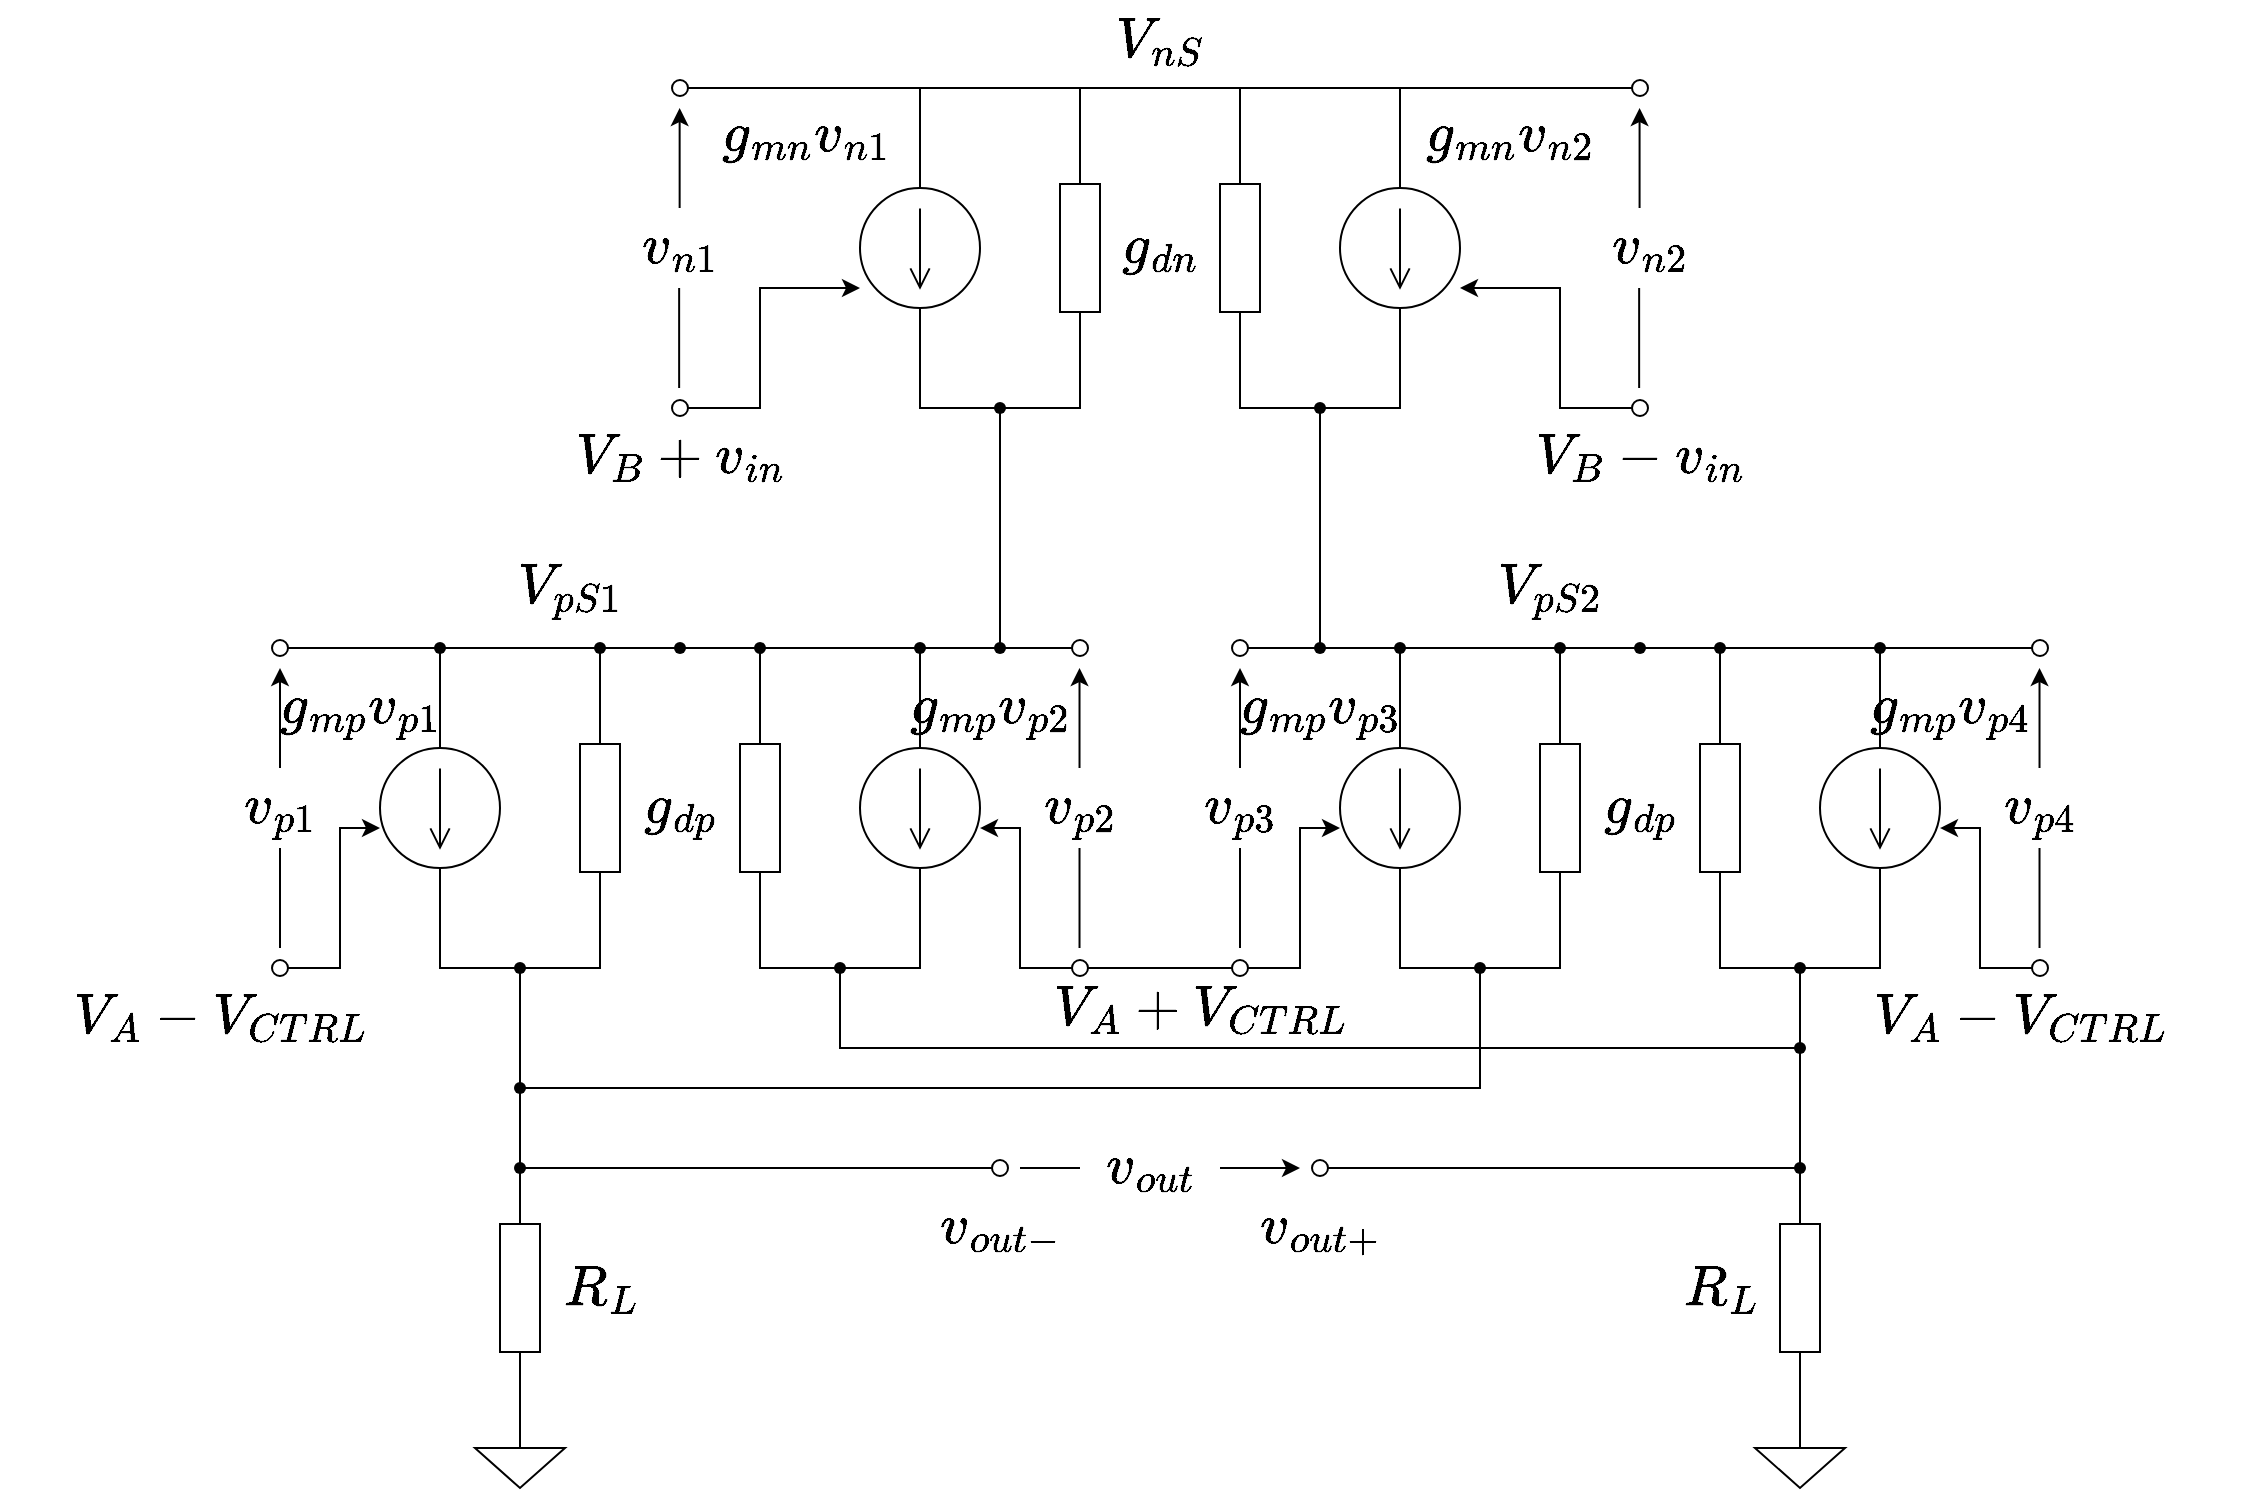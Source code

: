 <mxfile version="20.7.4" type="device"><diagram id="3Z-C-78g_D2M4Hc5ZRfr" name="ページ1"><mxGraphModel dx="955" dy="565" grid="1" gridSize="10" guides="1" tooltips="1" connect="1" arrows="1" fold="1" page="1" pageScale="1" pageWidth="827" pageHeight="1169" math="1" shadow="0"><root><mxCell id="0"/><mxCell id="1" parent="0"/><mxCell id="Hx_Fb0d7paaMFf6icbwY-118" value="&lt;font style=&quot;font-size: 24px;&quot;&gt;`g_{m n}v_{n2}`&lt;/font&gt;" style="text;html=1;align=center;verticalAlign=middle;resizable=0;points=[];autosize=1;strokeColor=none;fillColor=none;fontSize=11;fontFamily=Helvetica;fontColor=default;" parent="1" vertex="1"><mxGeometry x="1000" y="84" width="190" height="40" as="geometry"/></mxCell><mxCell id="Hx_Fb0d7paaMFf6icbwY-153" value="&lt;font style=&quot;font-size: 24px;&quot;&gt;`g_{m n}v_{n1}`&lt;/font&gt;" style="text;html=1;align=center;verticalAlign=middle;resizable=0;points=[];autosize=1;strokeColor=none;fillColor=none;fontSize=11;fontFamily=Helvetica;fontColor=default;" parent="1" vertex="1"><mxGeometry x="648" y="84" width="190" height="40" as="geometry"/></mxCell><mxCell id="5XcIdOqlf6TmVMvbWogk-29" style="edgeStyle=orthogonalEdgeStyle;shape=connector;rounded=0;orthogonalLoop=1;jettySize=auto;html=1;exitX=1;exitY=0.5;exitDx=0;exitDy=0;exitPerimeter=0;labelBackgroundColor=default;strokeColor=default;fontFamily=Helvetica;fontSize=11;fontColor=default;endArrow=none;endFill=0;" edge="1" parent="1" source="Hx_Fb0d7paaMFf6icbwY-1"><mxGeometry relative="1" as="geometry"><mxPoint x="880" y="80" as="targetPoint"/></mxGeometry></mxCell><mxCell id="Hx_Fb0d7paaMFf6icbwY-1" value="" style="pointerEvents=1;verticalLabelPosition=bottom;shadow=0;dashed=0;align=center;html=1;verticalAlign=top;shape=mxgraph.electrical.resistors.resistor_1;direction=south;flipV=1;" parent="1" vertex="1"><mxGeometry x="870" y="110" width="20" height="100" as="geometry"/></mxCell><mxCell id="5XcIdOqlf6TmVMvbWogk-35" style="edgeStyle=orthogonalEdgeStyle;shape=connector;rounded=0;orthogonalLoop=1;jettySize=auto;html=1;exitX=0.5;exitY=0;exitDx=0;exitDy=0;exitPerimeter=0;labelBackgroundColor=default;strokeColor=default;fontFamily=Helvetica;fontSize=11;fontColor=default;endArrow=none;endFill=0;" edge="1" parent="1" source="Hx_Fb0d7paaMFf6icbwY-2"><mxGeometry relative="1" as="geometry"><mxPoint x="800" y="80" as="targetPoint"/></mxGeometry></mxCell><mxCell id="5XcIdOqlf6TmVMvbWogk-36" style="edgeStyle=orthogonalEdgeStyle;shape=connector;rounded=0;orthogonalLoop=1;jettySize=auto;html=1;exitX=0.5;exitY=1;exitDx=0;exitDy=0;exitPerimeter=0;entryX=0;entryY=0.5;entryDx=0;entryDy=0;entryPerimeter=0;labelBackgroundColor=default;strokeColor=default;fontFamily=Helvetica;fontSize=11;fontColor=default;endArrow=none;endFill=0;" edge="1" parent="1" source="Hx_Fb0d7paaMFf6icbwY-2" target="Hx_Fb0d7paaMFf6icbwY-1"><mxGeometry relative="1" as="geometry"><Array as="points"><mxPoint x="800" y="240"/><mxPoint x="880" y="240"/></Array></mxGeometry></mxCell><mxCell id="Hx_Fb0d7paaMFf6icbwY-2" value="" style="pointerEvents=1;verticalLabelPosition=bottom;shadow=0;dashed=0;align=center;html=1;verticalAlign=top;shape=mxgraph.electrical.signal_sources.source;aspect=fixed;points=[[0.5,0,0],[1,0.5,0],[0.5,1,0],[0,0.5,0]];elSignalType=dc2;flipV=0;" parent="1" vertex="1"><mxGeometry x="770" y="130" width="60" height="60" as="geometry"/></mxCell><mxCell id="5XcIdOqlf6TmVMvbWogk-28" style="edgeStyle=orthogonalEdgeStyle;shape=connector;rounded=0;orthogonalLoop=1;jettySize=auto;html=1;exitX=1;exitY=0.5;exitDx=0;exitDy=0;entryX=0;entryY=0.5;entryDx=0;entryDy=0;labelBackgroundColor=default;strokeColor=default;fontFamily=Helvetica;fontSize=11;fontColor=default;endArrow=none;endFill=0;" edge="1" parent="1" source="Hx_Fb0d7paaMFf6icbwY-4" target="Hx_Fb0d7paaMFf6icbwY-8"><mxGeometry relative="1" as="geometry"/></mxCell><mxCell id="Hx_Fb0d7paaMFf6icbwY-4" value="" style="verticalLabelPosition=bottom;shadow=0;dashed=0;align=center;html=1;verticalAlign=top;strokeWidth=1;shape=ellipse;perimeter=ellipsePerimeter;aspect=fixed;" parent="1" vertex="1"><mxGeometry x="676" y="76" width="8" height="8" as="geometry"/></mxCell><mxCell id="5XcIdOqlf6TmVMvbWogk-30" style="edgeStyle=orthogonalEdgeStyle;shape=connector;rounded=0;orthogonalLoop=1;jettySize=auto;html=1;exitX=1;exitY=0.5;exitDx=0;exitDy=0;exitPerimeter=0;labelBackgroundColor=default;strokeColor=default;fontFamily=Helvetica;fontSize=11;fontColor=default;endArrow=none;endFill=0;" edge="1" parent="1" source="Hx_Fb0d7paaMFf6icbwY-5"><mxGeometry relative="1" as="geometry"><mxPoint x="960" y="80" as="targetPoint"/></mxGeometry></mxCell><mxCell id="Hx_Fb0d7paaMFf6icbwY-5" value="" style="pointerEvents=1;verticalLabelPosition=bottom;shadow=0;dashed=0;align=center;html=1;verticalAlign=top;shape=mxgraph.electrical.resistors.resistor_1;direction=south;flipH=1;flipV=1;" parent="1" vertex="1"><mxGeometry x="950" y="110" width="20" height="100" as="geometry"/></mxCell><mxCell id="5XcIdOqlf6TmVMvbWogk-37" style="edgeStyle=orthogonalEdgeStyle;shape=connector;rounded=0;orthogonalLoop=1;jettySize=auto;html=1;exitX=0.5;exitY=1;exitDx=0;exitDy=0;exitPerimeter=0;entryX=0;entryY=0.5;entryDx=0;entryDy=0;entryPerimeter=0;labelBackgroundColor=default;strokeColor=default;fontFamily=Helvetica;fontSize=11;fontColor=default;endArrow=none;endFill=0;" edge="1" parent="1" source="Hx_Fb0d7paaMFf6icbwY-6" target="Hx_Fb0d7paaMFf6icbwY-5"><mxGeometry y="10" relative="1" as="geometry"><Array as="points"><mxPoint x="1040" y="240"/><mxPoint x="960" y="240"/></Array><mxPoint as="offset"/></mxGeometry></mxCell><mxCell id="5XcIdOqlf6TmVMvbWogk-38" style="edgeStyle=orthogonalEdgeStyle;shape=connector;rounded=0;orthogonalLoop=1;jettySize=auto;html=1;exitX=0.5;exitY=0;exitDx=0;exitDy=0;exitPerimeter=0;labelBackgroundColor=default;strokeColor=default;fontFamily=Helvetica;fontSize=11;fontColor=default;endArrow=none;endFill=0;" edge="1" parent="1" source="Hx_Fb0d7paaMFf6icbwY-6"><mxGeometry relative="1" as="geometry"><mxPoint x="1040" y="80" as="targetPoint"/></mxGeometry></mxCell><mxCell id="Hx_Fb0d7paaMFf6icbwY-6" value="" style="pointerEvents=1;verticalLabelPosition=bottom;shadow=0;dashed=0;align=center;html=1;verticalAlign=top;shape=mxgraph.electrical.signal_sources.source;aspect=fixed;points=[[0.5,0,0],[1,0.5,0],[0.5,1,0],[0,0.5,0]];elSignalType=dc2;direction=east;flipH=1;flipV=0;" parent="1" vertex="1"><mxGeometry x="1010" y="130" width="60" height="60" as="geometry"/></mxCell><mxCell id="5XcIdOqlf6TmVMvbWogk-46" style="edgeStyle=orthogonalEdgeStyle;shape=connector;rounded=0;orthogonalLoop=1;jettySize=auto;html=1;exitX=1;exitY=0.5;exitDx=0;exitDy=0;labelBackgroundColor=default;strokeColor=default;fontFamily=Helvetica;fontSize=11;fontColor=default;endArrow=classic;endFill=1;" edge="1" parent="1" source="Hx_Fb0d7paaMFf6icbwY-7" target="Hx_Fb0d7paaMFf6icbwY-2"><mxGeometry relative="1" as="geometry"><mxPoint x="750" y="180" as="targetPoint"/><Array as="points"><mxPoint x="720" y="240"/><mxPoint x="720" y="180"/></Array></mxGeometry></mxCell><mxCell id="Hx_Fb0d7paaMFf6icbwY-7" value="" style="verticalLabelPosition=bottom;shadow=0;dashed=0;align=center;html=1;verticalAlign=top;strokeWidth=1;shape=ellipse;perimeter=ellipsePerimeter;aspect=fixed;" parent="1" vertex="1"><mxGeometry x="676" y="236" width="8" height="8" as="geometry"/></mxCell><mxCell id="Hx_Fb0d7paaMFf6icbwY-8" value="" style="verticalLabelPosition=bottom;shadow=0;dashed=0;align=center;html=1;verticalAlign=top;strokeWidth=1;shape=ellipse;perimeter=ellipsePerimeter;aspect=fixed;" parent="1" vertex="1"><mxGeometry x="1156" y="76" width="8" height="8" as="geometry"/></mxCell><mxCell id="Hx_Fb0d7paaMFf6icbwY-9" value="" style="verticalLabelPosition=bottom;shadow=0;dashed=0;align=center;html=1;verticalAlign=top;strokeWidth=1;shape=ellipse;perimeter=ellipsePerimeter;aspect=fixed;" parent="1" vertex="1"><mxGeometry x="1156" y="236" width="8" height="8" as="geometry"/></mxCell><mxCell id="Hx_Fb0d7paaMFf6icbwY-35" value="&lt;font style=&quot;font-size: 24px;&quot;&gt;`v_{n1}`&lt;/font&gt;" style="text;html=1;align=center;verticalAlign=middle;resizable=0;points=[];autosize=1;strokeColor=none;fillColor=none;fontSize=11;fontFamily=Helvetica;fontColor=default;" parent="1" vertex="1"><mxGeometry x="625" y="140" width="110" height="40" as="geometry"/></mxCell><mxCell id="Hx_Fb0d7paaMFf6icbwY-39" value="&lt;font style=&quot;font-size: 24px;&quot;&gt;`v_{n2}`&lt;/font&gt;" style="text;html=1;align=center;verticalAlign=middle;resizable=0;points=[];autosize=1;strokeColor=none;fillColor=none;fontSize=11;fontFamily=Helvetica;fontColor=default;" parent="1" vertex="1"><mxGeometry x="1110" y="140" width="110" height="40" as="geometry"/></mxCell><mxCell id="Hx_Fb0d7paaMFf6icbwY-47" style="edgeStyle=orthogonalEdgeStyle;shape=connector;rounded=0;orthogonalLoop=1;jettySize=auto;html=1;exitX=0;exitY=0.5;exitDx=0;exitDy=0;exitPerimeter=0;entryX=0.5;entryY=0;entryDx=0;entryDy=0;entryPerimeter=0;labelBackgroundColor=default;strokeColor=default;fontFamily=Helvetica;fontSize=11;fontColor=default;endArrow=none;endFill=0;" parent="1" source="Hx_Fb0d7paaMFf6icbwY-48" target="Hx_Fb0d7paaMFf6icbwY-50" edge="1"><mxGeometry relative="1" as="geometry"><Array as="points"><mxPoint x="640" y="360"/><mxPoint x="560" y="360"/></Array></mxGeometry></mxCell><mxCell id="Hx_Fb0d7paaMFf6icbwY-74" style="edgeStyle=orthogonalEdgeStyle;shape=connector;rounded=0;orthogonalLoop=1;jettySize=auto;html=1;exitX=1;exitY=0.5;exitDx=0;exitDy=0;exitPerimeter=0;entryX=0.5;entryY=1;entryDx=0;entryDy=0;entryPerimeter=0;labelBackgroundColor=default;strokeColor=default;fontFamily=Helvetica;fontSize=24;fontColor=default;endArrow=none;endFill=0;" parent="1" source="Hx_Fb0d7paaMFf6icbwY-48" target="Hx_Fb0d7paaMFf6icbwY-50" edge="1"><mxGeometry x="0.058" y="-6" relative="1" as="geometry"><Array as="points"><mxPoint x="640" y="520"/><mxPoint x="560" y="520"/></Array><mxPoint as="offset"/></mxGeometry></mxCell><mxCell id="Hx_Fb0d7paaMFf6icbwY-48" value="" style="pointerEvents=1;verticalLabelPosition=bottom;shadow=0;dashed=0;align=center;html=1;verticalAlign=top;shape=mxgraph.electrical.resistors.resistor_1;direction=south;" parent="1" vertex="1"><mxGeometry x="630" y="390" width="20" height="100" as="geometry"/></mxCell><mxCell id="Hx_Fb0d7paaMFf6icbwY-50" value="" style="pointerEvents=1;verticalLabelPosition=bottom;shadow=0;dashed=0;align=center;html=1;verticalAlign=top;shape=mxgraph.electrical.signal_sources.source;aspect=fixed;points=[[0.5,0,0],[1,0.5,0],[0.5,1,0],[0,0.5,0]];elSignalType=dc2;" parent="1" vertex="1"><mxGeometry x="530" y="410" width="60" height="60" as="geometry"/></mxCell><mxCell id="Hx_Fb0d7paaMFf6icbwY-76" style="edgeStyle=orthogonalEdgeStyle;shape=connector;rounded=0;orthogonalLoop=1;jettySize=auto;html=1;exitX=1;exitY=0.5;exitDx=0;exitDy=0;entryX=0;entryY=0.5;entryDx=0;entryDy=0;labelBackgroundColor=default;strokeColor=default;fontFamily=Helvetica;fontSize=24;fontColor=default;endArrow=none;endFill=0;" parent="1" source="Hx_Fb0d7paaMFf6icbwY-52" target="Hx_Fb0d7paaMFf6icbwY-61" edge="1"><mxGeometry relative="1" as="geometry"/></mxCell><mxCell id="Hx_Fb0d7paaMFf6icbwY-52" value="" style="verticalLabelPosition=bottom;shadow=0;dashed=0;align=center;html=1;verticalAlign=top;strokeWidth=1;shape=ellipse;perimeter=ellipsePerimeter;aspect=fixed;" parent="1" vertex="1"><mxGeometry x="476" y="356" width="8" height="8" as="geometry"/></mxCell><mxCell id="Hx_Fb0d7paaMFf6icbwY-54" style="edgeStyle=orthogonalEdgeStyle;shape=connector;rounded=0;orthogonalLoop=1;jettySize=auto;html=1;exitX=0;exitY=0.5;exitDx=0;exitDy=0;exitPerimeter=0;entryX=0.5;entryY=0;entryDx=0;entryDy=0;entryPerimeter=0;labelBackgroundColor=default;strokeColor=default;fontFamily=Helvetica;fontSize=11;fontColor=default;endArrow=none;endFill=0;" parent="1" source="Hx_Fb0d7paaMFf6icbwY-55" target="Hx_Fb0d7paaMFf6icbwY-57" edge="1"><mxGeometry y="10" relative="1" as="geometry"><Array as="points"><mxPoint x="720" y="360"/><mxPoint x="800" y="360"/></Array><mxPoint as="offset"/></mxGeometry></mxCell><mxCell id="Hx_Fb0d7paaMFf6icbwY-75" style="edgeStyle=orthogonalEdgeStyle;shape=connector;rounded=0;orthogonalLoop=1;jettySize=auto;html=1;exitX=1;exitY=0.5;exitDx=0;exitDy=0;exitPerimeter=0;entryX=0.5;entryY=1;entryDx=0;entryDy=0;entryPerimeter=0;labelBackgroundColor=default;strokeColor=default;fontFamily=Helvetica;fontSize=24;fontColor=default;endArrow=none;endFill=0;" parent="1" source="Hx_Fb0d7paaMFf6icbwY-55" target="Hx_Fb0d7paaMFf6icbwY-57" edge="1"><mxGeometry relative="1" as="geometry"><Array as="points"><mxPoint x="720" y="520"/><mxPoint x="800" y="520"/></Array></mxGeometry></mxCell><mxCell id="Hx_Fb0d7paaMFf6icbwY-55" value="" style="pointerEvents=1;verticalLabelPosition=bottom;shadow=0;dashed=0;align=center;html=1;verticalAlign=top;shape=mxgraph.electrical.resistors.resistor_1;direction=south;flipH=1;" parent="1" vertex="1"><mxGeometry x="710" y="390" width="20" height="100" as="geometry"/></mxCell><mxCell id="Hx_Fb0d7paaMFf6icbwY-57" value="" style="pointerEvents=1;verticalLabelPosition=bottom;shadow=0;dashed=0;align=center;html=1;verticalAlign=top;shape=mxgraph.electrical.signal_sources.source;aspect=fixed;points=[[0.5,0,0],[1,0.5,0],[0.5,1,0],[0,0.5,0]];elSignalType=dc2;direction=east;flipH=1;" parent="1" vertex="1"><mxGeometry x="770" y="410" width="60" height="60" as="geometry"/></mxCell><mxCell id="Hx_Fb0d7paaMFf6icbwY-82" style="edgeStyle=orthogonalEdgeStyle;shape=connector;rounded=0;orthogonalLoop=1;jettySize=auto;html=1;exitX=1;exitY=0.5;exitDx=0;exitDy=0;labelBackgroundColor=default;strokeColor=default;fontFamily=Helvetica;fontSize=24;fontColor=default;endArrow=classic;endFill=1;entryX=0;entryY=0.667;entryDx=0;entryDy=0;entryPerimeter=0;" parent="1" source="Hx_Fb0d7paaMFf6icbwY-59" target="Hx_Fb0d7paaMFf6icbwY-50" edge="1"><mxGeometry relative="1" as="geometry"><mxPoint x="525" y="450" as="targetPoint"/><Array as="points"><mxPoint x="510" y="520"/><mxPoint x="510" y="450"/></Array></mxGeometry></mxCell><mxCell id="Hx_Fb0d7paaMFf6icbwY-59" value="" style="verticalLabelPosition=bottom;shadow=0;dashed=0;align=center;html=1;verticalAlign=top;strokeWidth=1;shape=ellipse;perimeter=ellipsePerimeter;aspect=fixed;" parent="1" vertex="1"><mxGeometry x="476" y="516" width="8" height="8" as="geometry"/></mxCell><mxCell id="Hx_Fb0d7paaMFf6icbwY-61" value="" style="verticalLabelPosition=bottom;shadow=0;dashed=0;align=center;html=1;verticalAlign=top;strokeWidth=1;shape=ellipse;perimeter=ellipsePerimeter;aspect=fixed;" parent="1" vertex="1"><mxGeometry x="876" y="356" width="8" height="8" as="geometry"/></mxCell><mxCell id="Hx_Fb0d7paaMFf6icbwY-83" style="edgeStyle=orthogonalEdgeStyle;shape=connector;rounded=0;orthogonalLoop=1;jettySize=auto;html=1;exitX=0;exitY=0.5;exitDx=0;exitDy=0;entryX=0;entryY=0.667;entryDx=0;entryDy=0;entryPerimeter=0;labelBackgroundColor=default;strokeColor=default;fontFamily=Helvetica;fontSize=24;fontColor=default;endArrow=classic;endFill=1;" parent="1" source="Hx_Fb0d7paaMFf6icbwY-62" target="Hx_Fb0d7paaMFf6icbwY-57" edge="1"><mxGeometry relative="1" as="geometry"><Array as="points"><mxPoint x="850" y="520"/><mxPoint x="850" y="450"/></Array></mxGeometry></mxCell><mxCell id="Hx_Fb0d7paaMFf6icbwY-121" style="edgeStyle=orthogonalEdgeStyle;shape=connector;rounded=0;orthogonalLoop=1;jettySize=auto;html=1;exitX=1;exitY=0.5;exitDx=0;exitDy=0;entryX=0;entryY=0.5;entryDx=0;entryDy=0;labelBackgroundColor=default;strokeColor=default;fontFamily=Helvetica;fontSize=24;fontColor=default;endArrow=none;endFill=0;" parent="1" source="Hx_Fb0d7paaMFf6icbwY-62" target="Hx_Fb0d7paaMFf6icbwY-101" edge="1"><mxGeometry relative="1" as="geometry"/></mxCell><mxCell id="Hx_Fb0d7paaMFf6icbwY-62" value="" style="verticalLabelPosition=bottom;shadow=0;dashed=0;align=center;html=1;verticalAlign=top;strokeWidth=1;shape=ellipse;perimeter=ellipsePerimeter;aspect=fixed;" parent="1" vertex="1"><mxGeometry x="876" y="516" width="8" height="8" as="geometry"/></mxCell><mxCell id="Hx_Fb0d7paaMFf6icbwY-67" value="" style="endArrow=classic;html=1;rounded=0;labelBackgroundColor=default;strokeColor=default;fontFamily=Helvetica;fontSize=11;fontColor=default;shape=connector;" parent="1" edge="1"><mxGeometry x="-1" y="-4" width="50" height="50" relative="1" as="geometry"><mxPoint x="480" y="420" as="sourcePoint"/><mxPoint x="480" y="370" as="targetPoint"/><mxPoint as="offset"/></mxGeometry></mxCell><mxCell id="Hx_Fb0d7paaMFf6icbwY-68" value="" style="endArrow=none;html=1;rounded=0;labelBackgroundColor=default;strokeColor=default;fontFamily=Helvetica;fontSize=11;fontColor=default;shape=connector;" parent="1" edge="1"><mxGeometry width="50" height="50" relative="1" as="geometry"><mxPoint x="480" y="510" as="sourcePoint"/><mxPoint x="480" y="460" as="targetPoint"/></mxGeometry></mxCell><mxCell id="Hx_Fb0d7paaMFf6icbwY-70" value="" style="endArrow=classic;html=1;rounded=0;labelBackgroundColor=default;strokeColor=default;fontFamily=Helvetica;fontSize=11;fontColor=default;shape=connector;" parent="1" edge="1"><mxGeometry x="-1" y="-4" width="50" height="50" relative="1" as="geometry"><mxPoint x="879.76" y="420" as="sourcePoint"/><mxPoint x="879.76" y="370" as="targetPoint"/><mxPoint as="offset"/></mxGeometry></mxCell><mxCell id="Hx_Fb0d7paaMFf6icbwY-71" value="" style="endArrow=none;html=1;rounded=0;labelBackgroundColor=default;strokeColor=default;fontFamily=Helvetica;fontSize=11;fontColor=default;shape=connector;" parent="1" edge="1"><mxGeometry width="50" height="50" relative="1" as="geometry"><mxPoint x="879.76" y="510" as="sourcePoint"/><mxPoint x="879.76" y="460" as="targetPoint"/></mxGeometry></mxCell><mxCell id="Hx_Fb0d7paaMFf6icbwY-77" value="" style="shape=waypoint;sketch=0;fillStyle=solid;size=6;pointerEvents=1;points=[];fillColor=none;resizable=0;rotatable=0;perimeter=centerPerimeter;snapToPoint=1;fontFamily=Helvetica;fontSize=11;fontColor=default;" parent="1" vertex="1"><mxGeometry x="540" y="340" width="40" height="40" as="geometry"/></mxCell><mxCell id="Hx_Fb0d7paaMFf6icbwY-78" value="" style="shape=waypoint;sketch=0;fillStyle=solid;size=6;pointerEvents=1;points=[];fillColor=none;resizable=0;rotatable=0;perimeter=centerPerimeter;snapToPoint=1;fontFamily=Helvetica;fontSize=11;fontColor=default;" parent="1" vertex="1"><mxGeometry x="620" y="340" width="40" height="40" as="geometry"/></mxCell><mxCell id="Hx_Fb0d7paaMFf6icbwY-79" value="" style="shape=waypoint;sketch=0;fillStyle=solid;size=6;pointerEvents=1;points=[];fillColor=none;resizable=0;rotatable=0;perimeter=centerPerimeter;snapToPoint=1;fontFamily=Helvetica;fontSize=11;fontColor=default;" parent="1" vertex="1"><mxGeometry x="700" y="340" width="40" height="40" as="geometry"/></mxCell><mxCell id="Hx_Fb0d7paaMFf6icbwY-80" value="" style="shape=waypoint;sketch=0;fillStyle=solid;size=6;pointerEvents=1;points=[];fillColor=none;resizable=0;rotatable=0;perimeter=centerPerimeter;snapToPoint=1;fontFamily=Helvetica;fontSize=11;fontColor=default;" parent="1" vertex="1"><mxGeometry x="780" y="340" width="40" height="40" as="geometry"/></mxCell><mxCell id="Hx_Fb0d7paaMFf6icbwY-84" value="&lt;font style=&quot;font-size: 24px;&quot;&gt;`v_{p1}`&lt;/font&gt;" style="text;html=1;align=center;verticalAlign=middle;resizable=0;points=[];autosize=1;strokeColor=none;fillColor=none;fontSize=11;fontFamily=Helvetica;fontColor=default;" parent="1" vertex="1"><mxGeometry x="425" y="420" width="110" height="40" as="geometry"/></mxCell><mxCell id="Hx_Fb0d7paaMFf6icbwY-85" value="&lt;font style=&quot;font-size: 24px;&quot;&gt;`v_{p2}`&lt;/font&gt;" style="text;html=1;align=center;verticalAlign=middle;resizable=0;points=[];autosize=1;strokeColor=none;fillColor=none;fontSize=11;fontFamily=Helvetica;fontColor=default;" parent="1" vertex="1"><mxGeometry x="825" y="420" width="110" height="40" as="geometry"/></mxCell><mxCell id="Hx_Fb0d7paaMFf6icbwY-86" value="&lt;font style=&quot;font-size: 24px;&quot;&gt;`g_{m p}v_{p1}`&lt;/font&gt;" style="text;html=1;align=center;verticalAlign=middle;resizable=0;points=[];autosize=1;strokeColor=none;fillColor=none;fontSize=11;fontFamily=Helvetica;fontColor=default;" parent="1" vertex="1"><mxGeometry x="425" y="370" width="190" height="40" as="geometry"/></mxCell><mxCell id="Hx_Fb0d7paaMFf6icbwY-88" value="&lt;font style=&quot;font-size: 24px;&quot;&gt;`g_{m p}v_{p2}`&lt;/font&gt;" style="text;html=1;align=center;verticalAlign=middle;resizable=0;points=[];autosize=1;strokeColor=none;fillColor=none;fontSize=11;fontFamily=Helvetica;fontColor=default;" parent="1" vertex="1"><mxGeometry x="740" y="370" width="190" height="40" as="geometry"/></mxCell><mxCell id="Hx_Fb0d7paaMFf6icbwY-89" value="&lt;font style=&quot;font-size: 24px;&quot;&gt;`g_{dp}`&lt;/font&gt;" style="text;html=1;align=center;verticalAlign=middle;resizable=0;points=[];autosize=1;strokeColor=none;fillColor=none;fontSize=11;fontFamily=Helvetica;fontColor=default;" parent="1" vertex="1"><mxGeometry x="625" y="420" width="110" height="40" as="geometry"/></mxCell><mxCell id="Hx_Fb0d7paaMFf6icbwY-90" style="edgeStyle=orthogonalEdgeStyle;shape=connector;rounded=0;orthogonalLoop=1;jettySize=auto;html=1;exitX=0;exitY=0.5;exitDx=0;exitDy=0;exitPerimeter=0;entryX=0.5;entryY=0;entryDx=0;entryDy=0;entryPerimeter=0;labelBackgroundColor=default;strokeColor=default;fontFamily=Helvetica;fontSize=11;fontColor=default;endArrow=none;endFill=0;" parent="1" source="Hx_Fb0d7paaMFf6icbwY-92" target="Hx_Fb0d7paaMFf6icbwY-93" edge="1"><mxGeometry relative="1" as="geometry"><Array as="points"><mxPoint x="1120" y="360"/><mxPoint x="1040" y="360"/></Array></mxGeometry></mxCell><mxCell id="Hx_Fb0d7paaMFf6icbwY-91" style="edgeStyle=orthogonalEdgeStyle;shape=connector;rounded=0;orthogonalLoop=1;jettySize=auto;html=1;exitX=1;exitY=0.5;exitDx=0;exitDy=0;exitPerimeter=0;entryX=0.5;entryY=1;entryDx=0;entryDy=0;entryPerimeter=0;labelBackgroundColor=default;strokeColor=default;fontFamily=Helvetica;fontSize=24;fontColor=default;endArrow=none;endFill=0;" parent="1" source="Hx_Fb0d7paaMFf6icbwY-92" target="Hx_Fb0d7paaMFf6icbwY-93" edge="1"><mxGeometry x="0.058" y="-6" relative="1" as="geometry"><Array as="points"><mxPoint x="1120" y="520"/><mxPoint x="1040" y="520"/></Array><mxPoint as="offset"/></mxGeometry></mxCell><mxCell id="Hx_Fb0d7paaMFf6icbwY-92" value="" style="pointerEvents=1;verticalLabelPosition=bottom;shadow=0;dashed=0;align=center;html=1;verticalAlign=top;shape=mxgraph.electrical.resistors.resistor_1;direction=south;" parent="1" vertex="1"><mxGeometry x="1110" y="390" width="20" height="100" as="geometry"/></mxCell><mxCell id="Hx_Fb0d7paaMFf6icbwY-93" value="" style="pointerEvents=1;verticalLabelPosition=bottom;shadow=0;dashed=0;align=center;html=1;verticalAlign=top;shape=mxgraph.electrical.signal_sources.source;aspect=fixed;points=[[0.5,0,0],[1,0.5,0],[0.5,1,0],[0,0.5,0]];elSignalType=dc2;" parent="1" vertex="1"><mxGeometry x="1010" y="410" width="60" height="60" as="geometry"/></mxCell><mxCell id="Hx_Fb0d7paaMFf6icbwY-94" style="edgeStyle=orthogonalEdgeStyle;shape=connector;rounded=0;orthogonalLoop=1;jettySize=auto;html=1;exitX=1;exitY=0.5;exitDx=0;exitDy=0;entryX=0;entryY=0.5;entryDx=0;entryDy=0;labelBackgroundColor=default;strokeColor=default;fontFamily=Helvetica;fontSize=24;fontColor=default;endArrow=none;endFill=0;" parent="1" source="Hx_Fb0d7paaMFf6icbwY-95" target="Hx_Fb0d7paaMFf6icbwY-102" edge="1"><mxGeometry relative="1" as="geometry"/></mxCell><mxCell id="Hx_Fb0d7paaMFf6icbwY-95" value="" style="verticalLabelPosition=bottom;shadow=0;dashed=0;align=center;html=1;verticalAlign=top;strokeWidth=1;shape=ellipse;perimeter=ellipsePerimeter;aspect=fixed;" parent="1" vertex="1"><mxGeometry x="956" y="356" width="8" height="8" as="geometry"/></mxCell><mxCell id="Hx_Fb0d7paaMFf6icbwY-96" style="edgeStyle=orthogonalEdgeStyle;shape=connector;rounded=0;orthogonalLoop=1;jettySize=auto;html=1;exitX=0;exitY=0.5;exitDx=0;exitDy=0;exitPerimeter=0;entryX=0.5;entryY=0;entryDx=0;entryDy=0;entryPerimeter=0;labelBackgroundColor=default;strokeColor=default;fontFamily=Helvetica;fontSize=11;fontColor=default;endArrow=none;endFill=0;" parent="1" source="Hx_Fb0d7paaMFf6icbwY-98" target="Hx_Fb0d7paaMFf6icbwY-99" edge="1"><mxGeometry y="10" relative="1" as="geometry"><Array as="points"><mxPoint x="1200" y="360"/><mxPoint x="1280" y="360"/></Array><mxPoint as="offset"/></mxGeometry></mxCell><mxCell id="Hx_Fb0d7paaMFf6icbwY-97" style="edgeStyle=orthogonalEdgeStyle;shape=connector;rounded=0;orthogonalLoop=1;jettySize=auto;html=1;exitX=1;exitY=0.5;exitDx=0;exitDy=0;exitPerimeter=0;entryX=0.5;entryY=1;entryDx=0;entryDy=0;entryPerimeter=0;labelBackgroundColor=default;strokeColor=default;fontFamily=Helvetica;fontSize=24;fontColor=default;endArrow=none;endFill=0;" parent="1" source="Hx_Fb0d7paaMFf6icbwY-98" target="Hx_Fb0d7paaMFf6icbwY-99" edge="1"><mxGeometry relative="1" as="geometry"><Array as="points"><mxPoint x="1200" y="520"/><mxPoint x="1280" y="520"/></Array></mxGeometry></mxCell><mxCell id="Hx_Fb0d7paaMFf6icbwY-98" value="" style="pointerEvents=1;verticalLabelPosition=bottom;shadow=0;dashed=0;align=center;html=1;verticalAlign=top;shape=mxgraph.electrical.resistors.resistor_1;direction=south;flipH=1;" parent="1" vertex="1"><mxGeometry x="1190" y="390" width="20" height="100" as="geometry"/></mxCell><mxCell id="Hx_Fb0d7paaMFf6icbwY-99" value="" style="pointerEvents=1;verticalLabelPosition=bottom;shadow=0;dashed=0;align=center;html=1;verticalAlign=top;shape=mxgraph.electrical.signal_sources.source;aspect=fixed;points=[[0.5,0,0],[1,0.5,0],[0.5,1,0],[0,0.5,0]];elSignalType=dc2;direction=east;flipH=1;" parent="1" vertex="1"><mxGeometry x="1250" y="410" width="60" height="60" as="geometry"/></mxCell><mxCell id="Hx_Fb0d7paaMFf6icbwY-100" style="edgeStyle=orthogonalEdgeStyle;shape=connector;rounded=0;orthogonalLoop=1;jettySize=auto;html=1;exitX=1;exitY=0.5;exitDx=0;exitDy=0;labelBackgroundColor=default;strokeColor=default;fontFamily=Helvetica;fontSize=24;fontColor=default;endArrow=classic;endFill=1;entryX=0;entryY=0.667;entryDx=0;entryDy=0;entryPerimeter=0;" parent="1" source="Hx_Fb0d7paaMFf6icbwY-101" target="Hx_Fb0d7paaMFf6icbwY-93" edge="1"><mxGeometry relative="1" as="geometry"><mxPoint x="1005" y="450" as="targetPoint"/><Array as="points"><mxPoint x="990" y="520"/><mxPoint x="990" y="450"/></Array></mxGeometry></mxCell><mxCell id="Hx_Fb0d7paaMFf6icbwY-101" value="" style="verticalLabelPosition=bottom;shadow=0;dashed=0;align=center;html=1;verticalAlign=top;strokeWidth=1;shape=ellipse;perimeter=ellipsePerimeter;aspect=fixed;" parent="1" vertex="1"><mxGeometry x="956" y="516" width="8" height="8" as="geometry"/></mxCell><mxCell id="Hx_Fb0d7paaMFf6icbwY-102" value="" style="verticalLabelPosition=bottom;shadow=0;dashed=0;align=center;html=1;verticalAlign=top;strokeWidth=1;shape=ellipse;perimeter=ellipsePerimeter;aspect=fixed;" parent="1" vertex="1"><mxGeometry x="1356" y="356" width="8" height="8" as="geometry"/></mxCell><mxCell id="Hx_Fb0d7paaMFf6icbwY-103" style="edgeStyle=orthogonalEdgeStyle;shape=connector;rounded=0;orthogonalLoop=1;jettySize=auto;html=1;exitX=0;exitY=0.5;exitDx=0;exitDy=0;entryX=0;entryY=0.667;entryDx=0;entryDy=0;entryPerimeter=0;labelBackgroundColor=default;strokeColor=default;fontFamily=Helvetica;fontSize=24;fontColor=default;endArrow=classic;endFill=1;" parent="1" source="Hx_Fb0d7paaMFf6icbwY-104" target="Hx_Fb0d7paaMFf6icbwY-99" edge="1"><mxGeometry relative="1" as="geometry"><Array as="points"><mxPoint x="1330" y="520"/><mxPoint x="1330" y="450"/></Array></mxGeometry></mxCell><mxCell id="Hx_Fb0d7paaMFf6icbwY-104" value="" style="verticalLabelPosition=bottom;shadow=0;dashed=0;align=center;html=1;verticalAlign=top;strokeWidth=1;shape=ellipse;perimeter=ellipsePerimeter;aspect=fixed;" parent="1" vertex="1"><mxGeometry x="1356" y="516" width="8" height="8" as="geometry"/></mxCell><mxCell id="Hx_Fb0d7paaMFf6icbwY-105" value="" style="endArrow=classic;html=1;rounded=0;labelBackgroundColor=default;strokeColor=default;fontFamily=Helvetica;fontSize=11;fontColor=default;shape=connector;" parent="1" edge="1"><mxGeometry x="-1" y="-4" width="50" height="50" relative="1" as="geometry"><mxPoint x="960.0" y="420" as="sourcePoint"/><mxPoint x="960.0" y="370" as="targetPoint"/><mxPoint as="offset"/></mxGeometry></mxCell><mxCell id="Hx_Fb0d7paaMFf6icbwY-106" value="" style="endArrow=none;html=1;rounded=0;labelBackgroundColor=default;strokeColor=default;fontFamily=Helvetica;fontSize=11;fontColor=default;shape=connector;" parent="1" edge="1"><mxGeometry width="50" height="50" relative="1" as="geometry"><mxPoint x="960.0" y="510" as="sourcePoint"/><mxPoint x="960.0" y="460" as="targetPoint"/></mxGeometry></mxCell><mxCell id="Hx_Fb0d7paaMFf6icbwY-107" value="" style="endArrow=classic;html=1;rounded=0;labelBackgroundColor=default;strokeColor=default;fontFamily=Helvetica;fontSize=11;fontColor=default;shape=connector;" parent="1" edge="1"><mxGeometry x="-1" y="-4" width="50" height="50" relative="1" as="geometry"><mxPoint x="1359.76" y="420" as="sourcePoint"/><mxPoint x="1359.76" y="370" as="targetPoint"/><mxPoint as="offset"/></mxGeometry></mxCell><mxCell id="Hx_Fb0d7paaMFf6icbwY-108" value="" style="endArrow=none;html=1;rounded=0;labelBackgroundColor=default;strokeColor=default;fontFamily=Helvetica;fontSize=11;fontColor=default;shape=connector;" parent="1" edge="1"><mxGeometry width="50" height="50" relative="1" as="geometry"><mxPoint x="1359.76" y="510" as="sourcePoint"/><mxPoint x="1359.76" y="460" as="targetPoint"/></mxGeometry></mxCell><mxCell id="Hx_Fb0d7paaMFf6icbwY-109" value="" style="shape=waypoint;sketch=0;fillStyle=solid;size=6;pointerEvents=1;points=[];fillColor=none;resizable=0;rotatable=0;perimeter=centerPerimeter;snapToPoint=1;fontFamily=Helvetica;fontSize=11;fontColor=default;" parent="1" vertex="1"><mxGeometry x="1020" y="340" width="40" height="40" as="geometry"/></mxCell><mxCell id="Hx_Fb0d7paaMFf6icbwY-110" value="" style="shape=waypoint;sketch=0;fillStyle=solid;size=6;pointerEvents=1;points=[];fillColor=none;resizable=0;rotatable=0;perimeter=centerPerimeter;snapToPoint=1;fontFamily=Helvetica;fontSize=11;fontColor=default;" parent="1" vertex="1"><mxGeometry x="1100" y="340" width="40" height="40" as="geometry"/></mxCell><mxCell id="Hx_Fb0d7paaMFf6icbwY-111" value="" style="shape=waypoint;sketch=0;fillStyle=solid;size=6;pointerEvents=1;points=[];fillColor=none;resizable=0;rotatable=0;perimeter=centerPerimeter;snapToPoint=1;fontFamily=Helvetica;fontSize=11;fontColor=default;" parent="1" vertex="1"><mxGeometry x="1180" y="340" width="40" height="40" as="geometry"/></mxCell><mxCell id="Hx_Fb0d7paaMFf6icbwY-112" value="" style="shape=waypoint;sketch=0;fillStyle=solid;size=6;pointerEvents=1;points=[];fillColor=none;resizable=0;rotatable=0;perimeter=centerPerimeter;snapToPoint=1;fontFamily=Helvetica;fontSize=11;fontColor=default;" parent="1" vertex="1"><mxGeometry x="1260" y="340" width="40" height="40" as="geometry"/></mxCell><mxCell id="Hx_Fb0d7paaMFf6icbwY-113" value="&lt;font style=&quot;font-size: 24px;&quot;&gt;`v_{p3}`&lt;/font&gt;" style="text;html=1;align=center;verticalAlign=middle;resizable=0;points=[];autosize=1;strokeColor=none;fillColor=none;fontSize=11;fontFamily=Helvetica;fontColor=default;" parent="1" vertex="1"><mxGeometry x="905" y="420" width="110" height="40" as="geometry"/></mxCell><mxCell id="Hx_Fb0d7paaMFf6icbwY-114" value="&lt;font style=&quot;font-size: 24px;&quot;&gt;`v_{p4}`&lt;/font&gt;" style="text;html=1;align=center;verticalAlign=middle;resizable=0;points=[];autosize=1;strokeColor=none;fillColor=none;fontSize=11;fontFamily=Helvetica;fontColor=default;" parent="1" vertex="1"><mxGeometry x="1305" y="420" width="110" height="40" as="geometry"/></mxCell><mxCell id="Hx_Fb0d7paaMFf6icbwY-115" value="&lt;font style=&quot;font-size: 24px;&quot;&gt;`g_{m p}v_{p3}`&lt;/font&gt;" style="text;html=1;align=center;verticalAlign=middle;resizable=0;points=[];autosize=1;strokeColor=none;fillColor=none;fontSize=11;fontFamily=Helvetica;fontColor=default;" parent="1" vertex="1"><mxGeometry x="905" y="370" width="190" height="40" as="geometry"/></mxCell><mxCell id="Hx_Fb0d7paaMFf6icbwY-116" value="&lt;font style=&quot;font-size: 24px;&quot;&gt;`g_{m p}v_{p4}`&lt;/font&gt;" style="text;html=1;align=center;verticalAlign=middle;resizable=0;points=[];autosize=1;strokeColor=none;fillColor=none;fontSize=11;fontFamily=Helvetica;fontColor=default;" parent="1" vertex="1"><mxGeometry x="1220" y="370" width="190" height="40" as="geometry"/></mxCell><mxCell id="Hx_Fb0d7paaMFf6icbwY-117" value="&lt;font style=&quot;font-size: 24px;&quot;&gt;`g_{dp}`&lt;/font&gt;" style="text;html=1;align=center;verticalAlign=middle;resizable=0;points=[];autosize=1;strokeColor=none;fillColor=none;fontSize=11;fontFamily=Helvetica;fontColor=default;" parent="1" vertex="1"><mxGeometry x="1105" y="420" width="110" height="40" as="geometry"/></mxCell><mxCell id="Hx_Fb0d7paaMFf6icbwY-119" value="&lt;font style=&quot;font-size: 24px;&quot;&gt;`g_{dn}`&lt;/font&gt;" style="text;html=1;align=center;verticalAlign=middle;resizable=0;points=[];autosize=1;strokeColor=none;fillColor=none;fontSize=11;fontFamily=Helvetica;fontColor=default;" parent="1" vertex="1"><mxGeometry x="865" y="140" width="110" height="40" as="geometry"/></mxCell><mxCell id="Hx_Fb0d7paaMFf6icbwY-120" value="&lt;font style=&quot;font-size: 24px;&quot;&gt;`R_{L}`&lt;/font&gt;" style="text;html=1;align=center;verticalAlign=middle;resizable=0;points=[];autosize=1;strokeColor=none;fillColor=none;fontSize=11;fontFamily=Helvetica;fontColor=default;" parent="1" vertex="1"><mxGeometry x="590" y="660" width="100" height="40" as="geometry"/></mxCell><mxCell id="Hx_Fb0d7paaMFf6icbwY-122" value="" style="endArrow=none;html=1;rounded=0;labelBackgroundColor=default;strokeColor=default;fontFamily=Helvetica;fontSize=24;fontColor=default;shape=connector;" parent="1" edge="1"><mxGeometry width="50" height="50" relative="1" as="geometry"><mxPoint x="1240" y="560" as="sourcePoint"/><mxPoint x="760" y="520" as="targetPoint"/><Array as="points"><mxPoint x="760" y="560"/></Array></mxGeometry></mxCell><mxCell id="Hx_Fb0d7paaMFf6icbwY-123" value="" style="endArrow=none;html=1;rounded=0;labelBackgroundColor=default;strokeColor=default;fontFamily=Helvetica;fontSize=24;fontColor=default;shape=connector;" parent="1" edge="1"><mxGeometry width="50" height="50" relative="1" as="geometry"><mxPoint x="600" y="580" as="sourcePoint"/><mxPoint x="1080" y="520" as="targetPoint"/><Array as="points"><mxPoint x="1080" y="580"/></Array></mxGeometry></mxCell><mxCell id="Hx_Fb0d7paaMFf6icbwY-126" style="edgeStyle=orthogonalEdgeStyle;shape=connector;rounded=0;orthogonalLoop=1;jettySize=auto;html=1;exitX=0;exitY=0.5;exitDx=0;exitDy=0;exitPerimeter=0;labelBackgroundColor=default;strokeColor=default;fontFamily=Helvetica;fontSize=24;fontColor=default;endArrow=none;endFill=0;" parent="1" source="Hx_Fb0d7paaMFf6icbwY-124" edge="1"><mxGeometry relative="1" as="geometry"><mxPoint x="600" y="520" as="targetPoint"/></mxGeometry></mxCell><mxCell id="Hx_Fb0d7paaMFf6icbwY-132" style="edgeStyle=orthogonalEdgeStyle;shape=connector;rounded=0;orthogonalLoop=1;jettySize=auto;html=1;exitX=1;exitY=0.5;exitDx=0;exitDy=0;exitPerimeter=0;entryX=0.5;entryY=0;entryDx=0;entryDy=0;entryPerimeter=0;labelBackgroundColor=default;strokeColor=default;fontFamily=Helvetica;fontSize=24;fontColor=default;endArrow=none;endFill=0;" parent="1" source="Hx_Fb0d7paaMFf6icbwY-124" target="Hx_Fb0d7paaMFf6icbwY-131" edge="1"><mxGeometry relative="1" as="geometry"/></mxCell><mxCell id="Hx_Fb0d7paaMFf6icbwY-124" value="" style="pointerEvents=1;verticalLabelPosition=bottom;shadow=0;dashed=0;align=center;html=1;verticalAlign=top;shape=mxgraph.electrical.resistors.resistor_1;direction=south;fontFamily=Helvetica;fontSize=24;fontColor=default;" parent="1" vertex="1"><mxGeometry x="590" y="630" width="20" height="100" as="geometry"/></mxCell><mxCell id="Hx_Fb0d7paaMFf6icbwY-127" style="edgeStyle=orthogonalEdgeStyle;shape=connector;rounded=0;orthogonalLoop=1;jettySize=auto;html=1;exitX=0;exitY=0.5;exitDx=0;exitDy=0;exitPerimeter=0;labelBackgroundColor=default;strokeColor=default;fontFamily=Helvetica;fontSize=24;fontColor=default;endArrow=none;endFill=0;" parent="1" source="Hx_Fb0d7paaMFf6icbwY-125" edge="1"><mxGeometry relative="1" as="geometry"><mxPoint x="1240" y="520" as="targetPoint"/></mxGeometry></mxCell><mxCell id="Hx_Fb0d7paaMFf6icbwY-125" value="" style="pointerEvents=1;verticalLabelPosition=bottom;shadow=0;dashed=0;align=center;html=1;verticalAlign=top;shape=mxgraph.electrical.resistors.resistor_1;direction=south;fontFamily=Helvetica;fontSize=24;fontColor=default;" parent="1" vertex="1"><mxGeometry x="1230" y="630" width="20" height="100" as="geometry"/></mxCell><mxCell id="Hx_Fb0d7paaMFf6icbwY-130" style="edgeStyle=orthogonalEdgeStyle;shape=connector;rounded=0;orthogonalLoop=1;jettySize=auto;html=1;exitX=0.5;exitY=0;exitDx=0;exitDy=0;exitPerimeter=0;entryX=1;entryY=0.5;entryDx=0;entryDy=0;entryPerimeter=0;labelBackgroundColor=default;strokeColor=default;fontFamily=Helvetica;fontSize=24;fontColor=default;endArrow=none;endFill=0;" parent="1" source="Hx_Fb0d7paaMFf6icbwY-129" target="Hx_Fb0d7paaMFf6icbwY-125" edge="1"><mxGeometry relative="1" as="geometry"/></mxCell><mxCell id="Hx_Fb0d7paaMFf6icbwY-129" value="" style="pointerEvents=1;verticalLabelPosition=bottom;shadow=0;dashed=0;align=center;html=1;verticalAlign=top;shape=mxgraph.electrical.signal_sources.signal_ground;fontFamily=Helvetica;fontSize=24;fontColor=default;" parent="1" vertex="1"><mxGeometry x="1217.5" y="750" width="45" height="30" as="geometry"/></mxCell><mxCell id="Hx_Fb0d7paaMFf6icbwY-131" value="" style="pointerEvents=1;verticalLabelPosition=bottom;shadow=0;dashed=0;align=center;html=1;verticalAlign=top;shape=mxgraph.electrical.signal_sources.signal_ground;fontFamily=Helvetica;fontSize=24;fontColor=default;" parent="1" vertex="1"><mxGeometry x="577.5" y="750" width="45" height="30" as="geometry"/></mxCell><mxCell id="Hx_Fb0d7paaMFf6icbwY-136" style="edgeStyle=orthogonalEdgeStyle;shape=connector;rounded=0;orthogonalLoop=1;jettySize=auto;html=1;exitX=0;exitY=0.5;exitDx=0;exitDy=0;labelBackgroundColor=default;strokeColor=default;fontFamily=Helvetica;fontSize=24;fontColor=default;endArrow=none;endFill=0;" parent="1" source="Hx_Fb0d7paaMFf6icbwY-133" edge="1"><mxGeometry relative="1" as="geometry"><mxPoint x="600" y="620" as="targetPoint"/></mxGeometry></mxCell><mxCell id="Hx_Fb0d7paaMFf6icbwY-133" value="" style="verticalLabelPosition=bottom;shadow=0;dashed=0;align=center;html=1;verticalAlign=top;strokeWidth=1;shape=ellipse;perimeter=ellipsePerimeter;aspect=fixed;fontFamily=Helvetica;fontSize=24;fontColor=default;" parent="1" vertex="1"><mxGeometry x="836" y="616" width="8" height="8" as="geometry"/></mxCell><mxCell id="Hx_Fb0d7paaMFf6icbwY-137" style="edgeStyle=orthogonalEdgeStyle;shape=connector;rounded=0;orthogonalLoop=1;jettySize=auto;html=1;exitX=1;exitY=0.5;exitDx=0;exitDy=0;labelBackgroundColor=default;strokeColor=default;fontFamily=Helvetica;fontSize=24;fontColor=default;endArrow=none;endFill=0;" parent="1" source="Hx_Fb0d7paaMFf6icbwY-134" edge="1"><mxGeometry relative="1" as="geometry"><mxPoint x="1240" y="620" as="targetPoint"/></mxGeometry></mxCell><mxCell id="Hx_Fb0d7paaMFf6icbwY-134" value="" style="verticalLabelPosition=bottom;shadow=0;dashed=0;align=center;html=1;verticalAlign=top;strokeWidth=1;shape=ellipse;perimeter=ellipsePerimeter;aspect=fixed;fontFamily=Helvetica;fontSize=24;fontColor=default;" parent="1" vertex="1"><mxGeometry x="996" y="616" width="8" height="8" as="geometry"/></mxCell><mxCell id="Hx_Fb0d7paaMFf6icbwY-138" value="" style="endArrow=classic;html=1;rounded=0;labelBackgroundColor=default;strokeColor=default;fontFamily=Helvetica;fontSize=11;fontColor=default;shape=connector;" parent="1" edge="1"><mxGeometry x="-1" y="-106" width="50" height="50" relative="1" as="geometry"><mxPoint x="950" y="620" as="sourcePoint"/><mxPoint x="990" y="620" as="targetPoint"/><mxPoint x="-26" y="70" as="offset"/></mxGeometry></mxCell><mxCell id="Hx_Fb0d7paaMFf6icbwY-140" value="" style="endArrow=none;html=1;rounded=0;labelBackgroundColor=default;strokeColor=default;fontFamily=Helvetica;fontSize=11;fontColor=default;shape=connector;" parent="1" edge="1"><mxGeometry x="-1" y="112" width="50" height="50" relative="1" as="geometry"><mxPoint x="880" y="620" as="sourcePoint"/><mxPoint x="850" y="620" as="targetPoint"/><mxPoint x="62" y="100" as="offset"/></mxGeometry></mxCell><mxCell id="Hx_Fb0d7paaMFf6icbwY-141" value="&lt;font style=&quot;font-size: 24px;&quot;&gt;`v_{out}`&lt;/font&gt;" style="text;html=1;align=center;verticalAlign=middle;resizable=0;points=[];autosize=1;strokeColor=none;fillColor=none;fontSize=11;fontFamily=Helvetica;fontColor=default;" parent="1" vertex="1"><mxGeometry x="860" y="600" width="110" height="40" as="geometry"/></mxCell><mxCell id="Hx_Fb0d7paaMFf6icbwY-144" value="&lt;font style=&quot;font-size: 24px;&quot;&gt;`R_{L}`&lt;/font&gt;" style="text;html=1;align=center;verticalAlign=middle;resizable=0;points=[];autosize=1;strokeColor=none;fillColor=none;fontSize=11;fontFamily=Helvetica;fontColor=default;" parent="1" vertex="1"><mxGeometry x="1150" y="660" width="100" height="40" as="geometry"/></mxCell><mxCell id="Hx_Fb0d7paaMFf6icbwY-145" value="" style="shape=waypoint;sketch=0;fillStyle=solid;size=6;pointerEvents=1;points=[];fillColor=none;resizable=0;rotatable=0;perimeter=centerPerimeter;snapToPoint=1;fontFamily=Helvetica;fontSize=11;fontColor=default;" parent="1" vertex="1"><mxGeometry x="580" y="500" width="40" height="40" as="geometry"/></mxCell><mxCell id="Hx_Fb0d7paaMFf6icbwY-146" value="" style="shape=waypoint;sketch=0;fillStyle=solid;size=6;pointerEvents=1;points=[];fillColor=none;resizable=0;rotatable=0;perimeter=centerPerimeter;snapToPoint=1;fontFamily=Helvetica;fontSize=11;fontColor=default;" parent="1" vertex="1"><mxGeometry x="740" y="500" width="40" height="40" as="geometry"/></mxCell><mxCell id="Hx_Fb0d7paaMFf6icbwY-147" value="" style="shape=waypoint;sketch=0;fillStyle=solid;size=6;pointerEvents=1;points=[];fillColor=none;resizable=0;rotatable=0;perimeter=centerPerimeter;snapToPoint=1;fontFamily=Helvetica;fontSize=11;fontColor=default;" parent="1" vertex="1"><mxGeometry x="1060" y="500" width="40" height="40" as="geometry"/></mxCell><mxCell id="Hx_Fb0d7paaMFf6icbwY-148" value="" style="shape=waypoint;sketch=0;fillStyle=solid;size=6;pointerEvents=1;points=[];fillColor=none;resizable=0;rotatable=0;perimeter=centerPerimeter;snapToPoint=1;fontFamily=Helvetica;fontSize=11;fontColor=default;" parent="1" vertex="1"><mxGeometry x="1220" y="500" width="40" height="40" as="geometry"/></mxCell><mxCell id="Hx_Fb0d7paaMFf6icbwY-149" value="" style="shape=waypoint;sketch=0;fillStyle=solid;size=6;pointerEvents=1;points=[];fillColor=none;resizable=0;rotatable=0;perimeter=centerPerimeter;snapToPoint=1;fontFamily=Helvetica;fontSize=11;fontColor=default;" parent="1" vertex="1"><mxGeometry x="1220" y="540" width="40" height="40" as="geometry"/></mxCell><mxCell id="Hx_Fb0d7paaMFf6icbwY-150" value="" style="shape=waypoint;sketch=0;fillStyle=solid;size=6;pointerEvents=1;points=[];fillColor=none;resizable=0;rotatable=0;perimeter=centerPerimeter;snapToPoint=1;fontFamily=Helvetica;fontSize=11;fontColor=default;" parent="1" vertex="1"><mxGeometry x="1220" y="600" width="40" height="40" as="geometry"/></mxCell><mxCell id="Hx_Fb0d7paaMFf6icbwY-151" value="" style="shape=waypoint;sketch=0;fillStyle=solid;size=6;pointerEvents=1;points=[];fillColor=none;resizable=0;rotatable=0;perimeter=centerPerimeter;snapToPoint=1;fontFamily=Helvetica;fontSize=11;fontColor=default;" parent="1" vertex="1"><mxGeometry x="580" y="560" width="40" height="40" as="geometry"/></mxCell><mxCell id="Hx_Fb0d7paaMFf6icbwY-152" value="" style="shape=waypoint;sketch=0;fillStyle=solid;size=6;pointerEvents=1;points=[];fillColor=none;resizable=0;rotatable=0;perimeter=centerPerimeter;snapToPoint=1;fontFamily=Helvetica;fontSize=11;fontColor=default;" parent="1" vertex="1"><mxGeometry x="580" y="600" width="40" height="40" as="geometry"/></mxCell><mxCell id="Hx_Fb0d7paaMFf6icbwY-154" value="&lt;font style=&quot;font-size: 24px;&quot;&gt;`V_{nS}`&lt;/font&gt;" style="text;html=1;align=center;verticalAlign=middle;resizable=0;points=[];autosize=1;strokeColor=none;fillColor=none;fontSize=11;fontFamily=Helvetica;fontColor=default;" parent="1" vertex="1"><mxGeometry x="865" y="36" width="110" height="40" as="geometry"/></mxCell><mxCell id="Hx_Fb0d7paaMFf6icbwY-155" value="&lt;font style=&quot;font-size: 24px;&quot;&gt;`V_{pS1}`&lt;/font&gt;" style="text;html=1;align=center;verticalAlign=middle;resizable=0;points=[];autosize=1;strokeColor=none;fillColor=none;fontSize=11;fontFamily=Helvetica;fontColor=default;" parent="1" vertex="1"><mxGeometry x="560" y="310" width="130" height="40" as="geometry"/></mxCell><mxCell id="Hx_Fb0d7paaMFf6icbwY-156" value="&lt;font style=&quot;font-size: 24px;&quot;&gt;`V_{pS2}`&lt;/font&gt;" style="text;html=1;align=center;verticalAlign=middle;resizable=0;points=[];autosize=1;strokeColor=none;fillColor=none;fontSize=11;fontFamily=Helvetica;fontColor=default;" parent="1" vertex="1"><mxGeometry x="1050" y="310" width="130" height="40" as="geometry"/></mxCell><mxCell id="Hx_Fb0d7paaMFf6icbwY-157" value="&lt;font style=&quot;font-size: 24px;&quot;&gt;`v_{out-}`&lt;/font&gt;" style="text;html=1;align=center;verticalAlign=middle;resizable=0;points=[];autosize=1;strokeColor=none;fillColor=none;fontSize=11;fontFamily=Helvetica;fontColor=default;" parent="1" vertex="1"><mxGeometry x="780" y="630" width="120" height="40" as="geometry"/></mxCell><mxCell id="Hx_Fb0d7paaMFf6icbwY-158" value="&lt;font style=&quot;font-size: 24px;&quot;&gt;`v_{out+}`&lt;/font&gt;" style="text;html=1;align=center;verticalAlign=middle;resizable=0;points=[];autosize=1;strokeColor=none;fillColor=none;fontSize=11;fontFamily=Helvetica;fontColor=default;" parent="1" vertex="1"><mxGeometry x="935" y="630" width="130" height="40" as="geometry"/></mxCell><mxCell id="Hx_Fb0d7paaMFf6icbwY-159" value="&lt;font style=&quot;font-size: 24px;&quot;&gt;`V_{B}+v_{i n}`&lt;/font&gt;" style="text;html=1;align=center;verticalAlign=middle;resizable=0;points=[];autosize=1;strokeColor=none;fillColor=none;fontSize=11;fontFamily=Helvetica;fontColor=default;" parent="1" vertex="1"><mxGeometry x="590" y="244" width="180" height="40" as="geometry"/></mxCell><mxCell id="Hx_Fb0d7paaMFf6icbwY-160" value="&lt;font style=&quot;font-size: 24px;&quot;&gt;`V_{B}-v_{i n}`&lt;/font&gt;" style="text;html=1;align=center;verticalAlign=middle;resizable=0;points=[];autosize=1;strokeColor=none;fillColor=none;fontSize=11;fontFamily=Helvetica;fontColor=default;" parent="1" vertex="1"><mxGeometry x="1070" y="244" width="180" height="40" as="geometry"/></mxCell><mxCell id="Hx_Fb0d7paaMFf6icbwY-161" value="&lt;font style=&quot;font-size: 24px;&quot;&gt;`V_{A}-V_{CTRL}`&lt;/font&gt;" style="text;html=1;align=center;verticalAlign=middle;resizable=0;points=[];autosize=1;strokeColor=none;fillColor=none;fontSize=11;fontFamily=Helvetica;fontColor=default;" parent="1" vertex="1"><mxGeometry x="340" y="524" width="220" height="40" as="geometry"/></mxCell><mxCell id="Hx_Fb0d7paaMFf6icbwY-162" value="&lt;font style=&quot;font-size: 24px;&quot;&gt;`V_{A}-V_{CTRL}`&lt;/font&gt;" style="text;html=1;align=center;verticalAlign=middle;resizable=0;points=[];autosize=1;strokeColor=none;fillColor=none;fontSize=11;fontFamily=Helvetica;fontColor=default;" parent="1" vertex="1"><mxGeometry x="1240" y="524" width="220" height="40" as="geometry"/></mxCell><mxCell id="Hx_Fb0d7paaMFf6icbwY-163" value="&lt;font style=&quot;font-size: 24px;&quot;&gt;`V_{A}+V_{CTRL}`&lt;/font&gt;" style="text;html=1;align=center;verticalAlign=middle;resizable=0;points=[];autosize=1;strokeColor=none;fillColor=none;fontSize=11;fontFamily=Helvetica;fontColor=default;" parent="1" vertex="1"><mxGeometry x="830" y="520" width="220" height="40" as="geometry"/></mxCell><mxCell id="5XcIdOqlf6TmVMvbWogk-12" value="" style="shape=waypoint;sketch=0;fillStyle=solid;size=6;pointerEvents=1;points=[];fillColor=none;resizable=0;rotatable=0;perimeter=centerPerimeter;snapToPoint=1;fontFamily=Helvetica;fontSize=11;fontColor=default;" vertex="1" parent="1"><mxGeometry x="660" y="340" width="40" height="40" as="geometry"/></mxCell><mxCell id="5XcIdOqlf6TmVMvbWogk-13" value="" style="shape=waypoint;sketch=0;fillStyle=solid;size=6;pointerEvents=1;points=[];fillColor=none;resizable=0;rotatable=0;perimeter=centerPerimeter;snapToPoint=1;fontFamily=Helvetica;fontSize=11;fontColor=default;" vertex="1" parent="1"><mxGeometry x="1140" y="340" width="40" height="40" as="geometry"/></mxCell><mxCell id="Hx_Fb0d7paaMFf6icbwY-31" value="" style="endArrow=classic;html=1;rounded=0;labelBackgroundColor=default;strokeColor=default;fontFamily=Helvetica;fontSize=11;fontColor=default;shape=connector;" parent="1" edge="1"><mxGeometry x="-1" y="-4" width="50" height="50" relative="1" as="geometry"><mxPoint x="679.82" y="140" as="sourcePoint"/><mxPoint x="679.82" y="90" as="targetPoint"/><mxPoint as="offset"/></mxGeometry></mxCell><mxCell id="Hx_Fb0d7paaMFf6icbwY-32" value="" style="endArrow=none;html=1;rounded=0;labelBackgroundColor=default;strokeColor=default;fontFamily=Helvetica;fontSize=11;fontColor=default;shape=connector;" parent="1" edge="1"><mxGeometry x="1" y="-269" width="50" height="50" relative="1" as="geometry"><mxPoint x="679.57" y="180" as="sourcePoint"/><mxPoint x="679.57" y="230" as="targetPoint"/><mxPoint x="-9" y="-70" as="offset"/></mxGeometry></mxCell><mxCell id="Hx_Fb0d7paaMFf6icbwY-37" value="" style="endArrow=classic;html=1;rounded=0;labelBackgroundColor=default;strokeColor=default;fontFamily=Helvetica;fontSize=11;fontColor=default;shape=connector;" parent="1" edge="1"><mxGeometry x="-1" y="-4" width="50" height="50" relative="1" as="geometry"><mxPoint x="1159.79" y="140" as="sourcePoint"/><mxPoint x="1159.79" y="90" as="targetPoint"/><mxPoint as="offset"/></mxGeometry></mxCell><mxCell id="Hx_Fb0d7paaMFf6icbwY-38" value="" style="endArrow=none;html=1;rounded=0;labelBackgroundColor=default;strokeColor=default;fontFamily=Helvetica;fontSize=11;fontColor=default;shape=connector;" parent="1" edge="1"><mxGeometry width="50" height="50" relative="1" as="geometry"><mxPoint x="1159.57" y="180" as="sourcePoint"/><mxPoint x="1159.57" y="230" as="targetPoint"/></mxGeometry></mxCell><mxCell id="5XcIdOqlf6TmVMvbWogk-40" value="" style="endArrow=none;html=1;rounded=0;labelBackgroundColor=default;strokeColor=default;fontFamily=Helvetica;fontSize=11;fontColor=default;shape=connector;" edge="1" parent="1"><mxGeometry width="50" height="50" relative="1" as="geometry"><mxPoint x="840" y="360" as="sourcePoint"/><mxPoint x="840" y="240" as="targetPoint"/></mxGeometry></mxCell><mxCell id="5XcIdOqlf6TmVMvbWogk-41" value="" style="endArrow=none;html=1;rounded=0;labelBackgroundColor=default;strokeColor=default;fontFamily=Helvetica;fontSize=11;fontColor=default;shape=connector;" edge="1" parent="1"><mxGeometry width="50" height="50" relative="1" as="geometry"><mxPoint x="1000" y="360" as="sourcePoint"/><mxPoint x="1000" y="240" as="targetPoint"/></mxGeometry></mxCell><mxCell id="5XcIdOqlf6TmVMvbWogk-42" value="" style="shape=waypoint;sketch=0;fillStyle=solid;size=6;pointerEvents=1;points=[];fillColor=none;resizable=0;rotatable=0;perimeter=centerPerimeter;snapToPoint=1;fontFamily=Helvetica;fontSize=11;fontColor=default;" vertex="1" parent="1"><mxGeometry x="820" y="220" width="40" height="40" as="geometry"/></mxCell><mxCell id="5XcIdOqlf6TmVMvbWogk-43" value="" style="shape=waypoint;sketch=0;fillStyle=solid;size=6;pointerEvents=1;points=[];fillColor=none;resizable=0;rotatable=0;perimeter=centerPerimeter;snapToPoint=1;fontFamily=Helvetica;fontSize=11;fontColor=default;" vertex="1" parent="1"><mxGeometry x="820" y="340" width="40" height="40" as="geometry"/></mxCell><mxCell id="5XcIdOqlf6TmVMvbWogk-44" value="" style="shape=waypoint;sketch=0;fillStyle=solid;size=6;pointerEvents=1;points=[];fillColor=none;resizable=0;rotatable=0;perimeter=centerPerimeter;snapToPoint=1;fontFamily=Helvetica;fontSize=11;fontColor=default;" vertex="1" parent="1"><mxGeometry x="980" y="340" width="40" height="40" as="geometry"/></mxCell><mxCell id="5XcIdOqlf6TmVMvbWogk-45" value="" style="shape=waypoint;sketch=0;fillStyle=solid;size=6;pointerEvents=1;points=[];fillColor=none;resizable=0;rotatable=0;perimeter=centerPerimeter;snapToPoint=1;fontFamily=Helvetica;fontSize=11;fontColor=default;" vertex="1" parent="1"><mxGeometry x="980" y="220" width="40" height="40" as="geometry"/></mxCell><mxCell id="5XcIdOqlf6TmVMvbWogk-47" style="edgeStyle=orthogonalEdgeStyle;shape=connector;rounded=0;orthogonalLoop=1;jettySize=auto;html=1;exitX=1;exitY=0.5;exitDx=0;exitDy=0;labelBackgroundColor=default;strokeColor=default;fontFamily=Helvetica;fontSize=11;fontColor=default;endArrow=classic;endFill=1;" edge="1" parent="1"><mxGeometry relative="1" as="geometry"><mxPoint x="1070.0" y="180" as="targetPoint"/><mxPoint x="1156.0" y="240" as="sourcePoint"/><Array as="points"><mxPoint x="1120.0" y="240"/><mxPoint x="1120.0" y="180"/></Array></mxGeometry></mxCell></root></mxGraphModel></diagram></mxfile>